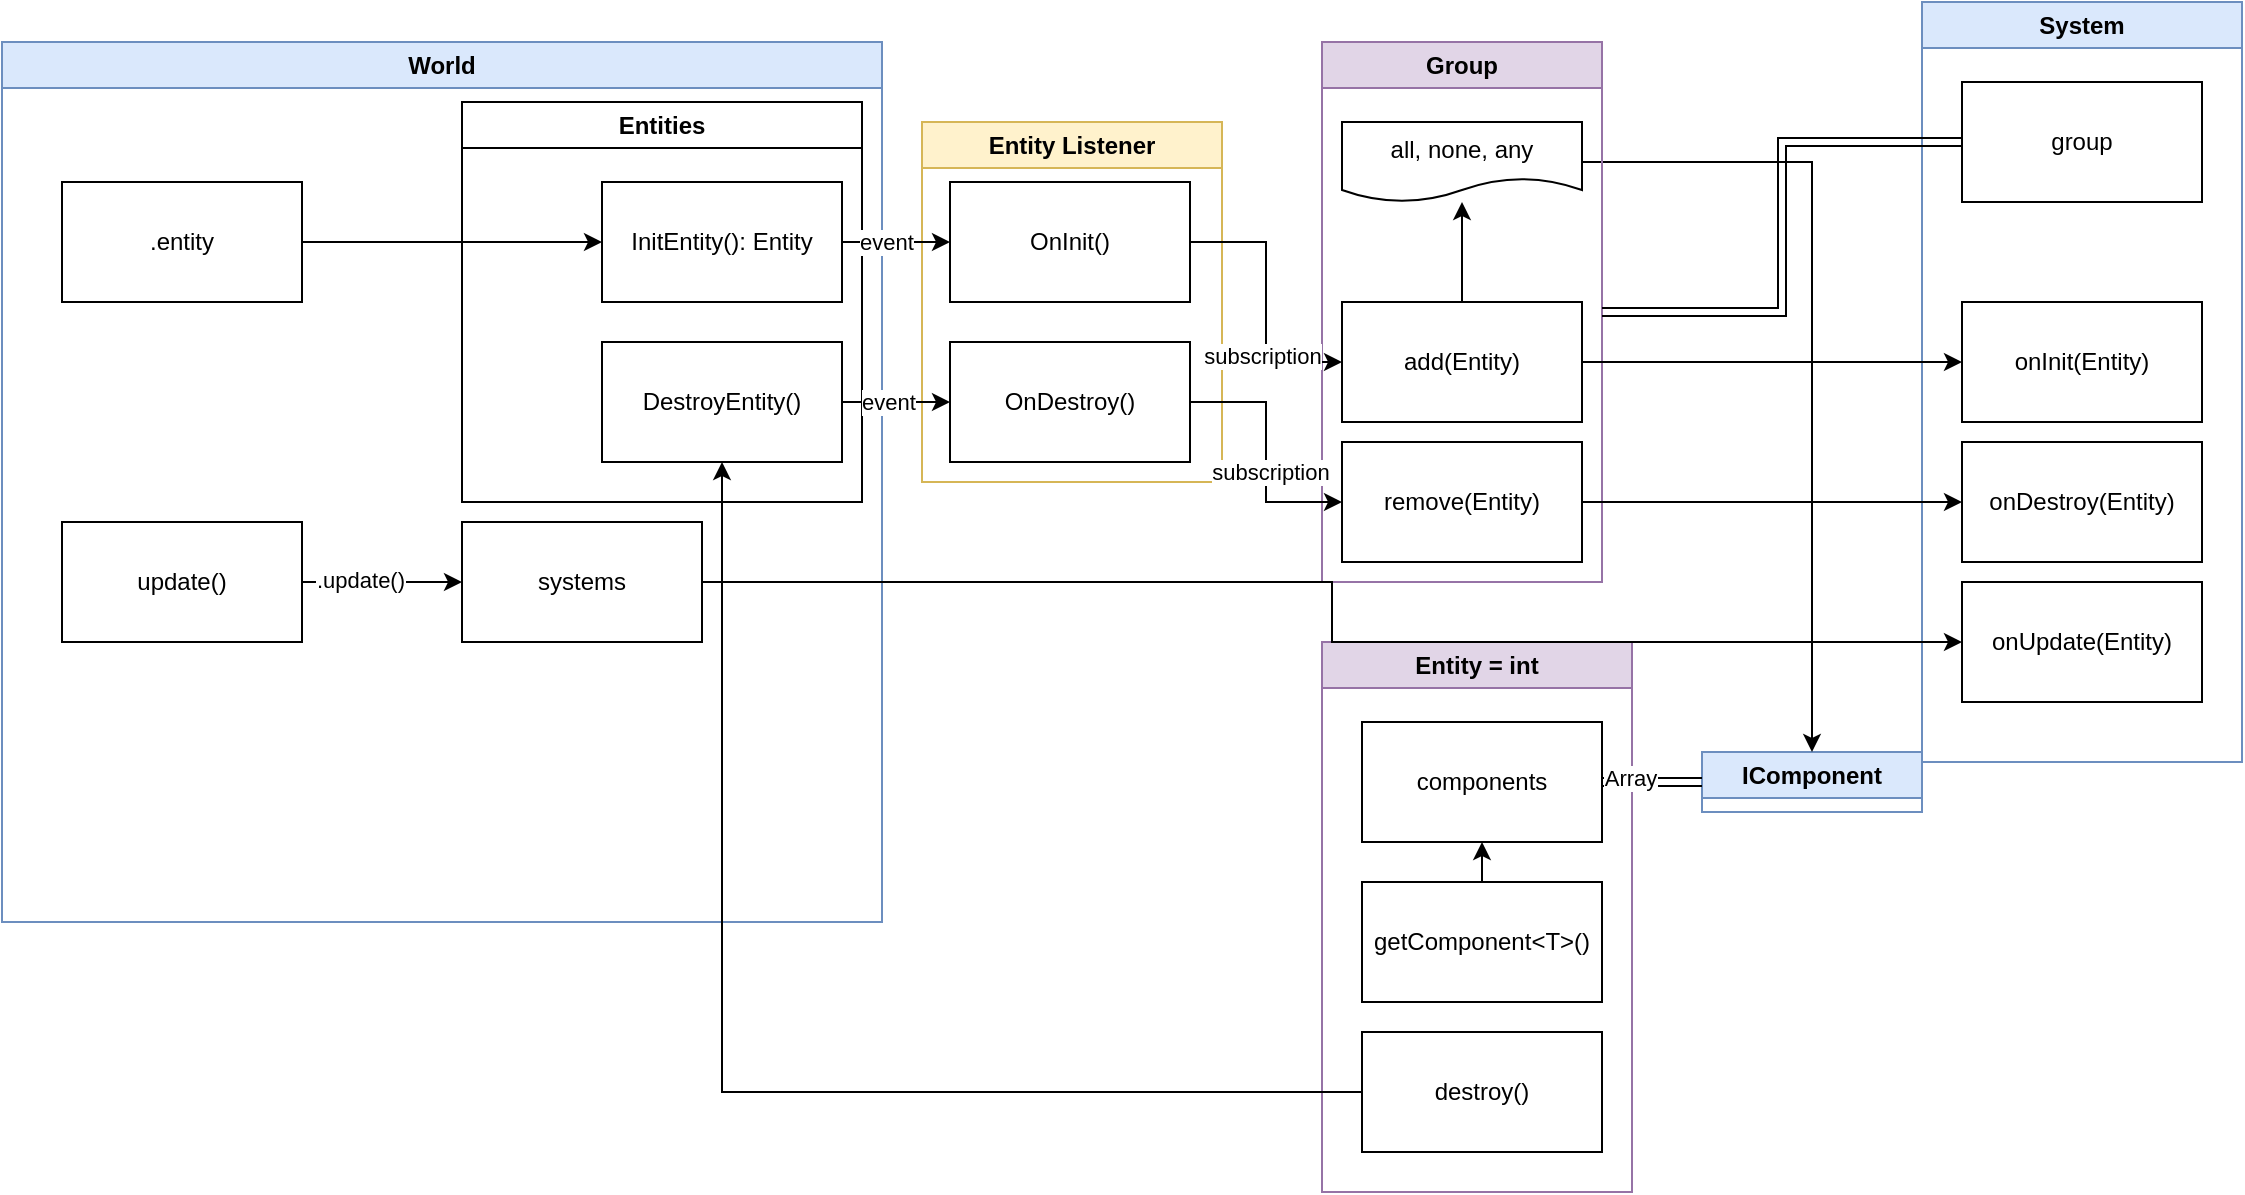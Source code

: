 <mxfile version="20.8.11" type="github">
  <diagram name="Страница 1" id="NBx043L_5w2StL78OvUL">
    <mxGraphModel dx="1877" dy="541" grid="1" gridSize="10" guides="1" tooltips="1" connect="1" arrows="1" fold="1" page="1" pageScale="1" pageWidth="827" pageHeight="1169" math="0" shadow="0">
      <root>
        <mxCell id="0" />
        <mxCell id="1" parent="0" />
        <mxCell id="bAHlhpzNJxMVu7dpJOnl-43" value="Entity Listener" style="swimlane;whiteSpace=wrap;html=1;fillColor=#fff2cc;strokeColor=#d6b656;" parent="1" vertex="1">
          <mxGeometry x="310" y="70" width="150" height="180" as="geometry">
            <mxRectangle x="300" y="440" width="120" height="30" as="alternateBounds" />
          </mxGeometry>
        </mxCell>
        <mxCell id="bAHlhpzNJxMVu7dpJOnl-44" value="OnInit()" style="whiteSpace=wrap;html=1;" parent="bAHlhpzNJxMVu7dpJOnl-43" vertex="1">
          <mxGeometry x="14" y="30" width="120" height="60" as="geometry" />
        </mxCell>
        <mxCell id="bAHlhpzNJxMVu7dpJOnl-46" value="OnDestroy()" style="whiteSpace=wrap;html=1;" parent="bAHlhpzNJxMVu7dpJOnl-43" vertex="1">
          <mxGeometry x="14" y="110" width="120" height="60" as="geometry" />
        </mxCell>
        <mxCell id="bAHlhpzNJxMVu7dpJOnl-59" value="World" style="swimlane;whiteSpace=wrap;html=1;fillColor=#dae8fc;strokeColor=#6c8ebf;" parent="1" vertex="1">
          <mxGeometry x="-150" y="30" width="440" height="440" as="geometry">
            <mxRectangle x="30" y="440" width="70" height="30" as="alternateBounds" />
          </mxGeometry>
        </mxCell>
        <mxCell id="bAHlhpzNJxMVu7dpJOnl-96" style="edgeStyle=none;rounded=0;orthogonalLoop=1;jettySize=auto;html=1;elbow=vertical;" parent="bAHlhpzNJxMVu7dpJOnl-59" source="bAHlhpzNJxMVu7dpJOnl-95" target="bAHlhpzNJxMVu7dpJOnl-60" edge="1">
          <mxGeometry relative="1" as="geometry" />
        </mxCell>
        <mxCell id="bAHlhpzNJxMVu7dpJOnl-95" value=".entity" style="whiteSpace=wrap;html=1;" parent="bAHlhpzNJxMVu7dpJOnl-59" vertex="1">
          <mxGeometry x="30" y="70" width="120" height="60" as="geometry" />
        </mxCell>
        <mxCell id="bAHlhpzNJxMVu7dpJOnl-101" value="Entities" style="swimlane;whiteSpace=wrap;html=1;startSize=23;" parent="bAHlhpzNJxMVu7dpJOnl-59" vertex="1">
          <mxGeometry x="230" y="30" width="200" height="200" as="geometry" />
        </mxCell>
        <mxCell id="bAHlhpzNJxMVu7dpJOnl-64" value="DestroyEntity()" style="whiteSpace=wrap;html=1;" parent="bAHlhpzNJxMVu7dpJOnl-101" vertex="1">
          <mxGeometry x="70" y="120" width="120" height="60" as="geometry" />
        </mxCell>
        <mxCell id="bAHlhpzNJxMVu7dpJOnl-60" value="InitEntity(): Entity" style="whiteSpace=wrap;html=1;" parent="bAHlhpzNJxMVu7dpJOnl-101" vertex="1">
          <mxGeometry x="70" y="40" width="120" height="60" as="geometry" />
        </mxCell>
        <mxCell id="bAHlhpzNJxMVu7dpJOnl-114" style="edgeStyle=orthogonalEdgeStyle;rounded=0;orthogonalLoop=1;jettySize=auto;html=1;" parent="bAHlhpzNJxMVu7dpJOnl-59" source="bAHlhpzNJxMVu7dpJOnl-111" target="bAHlhpzNJxMVu7dpJOnl-113" edge="1">
          <mxGeometry relative="1" as="geometry" />
        </mxCell>
        <mxCell id="bAHlhpzNJxMVu7dpJOnl-117" value=".update()" style="edgeLabel;html=1;align=center;verticalAlign=middle;resizable=0;points=[];" parent="bAHlhpzNJxMVu7dpJOnl-114" vertex="1" connectable="0">
          <mxGeometry x="-0.286" y="1" relative="1" as="geometry">
            <mxPoint as="offset" />
          </mxGeometry>
        </mxCell>
        <mxCell id="bAHlhpzNJxMVu7dpJOnl-111" value="update()" style="whiteSpace=wrap;html=1;" parent="bAHlhpzNJxMVu7dpJOnl-59" vertex="1">
          <mxGeometry x="30" y="240" width="120" height="60" as="geometry" />
        </mxCell>
        <mxCell id="bAHlhpzNJxMVu7dpJOnl-113" value="systems" style="whiteSpace=wrap;html=1;" parent="bAHlhpzNJxMVu7dpJOnl-59" vertex="1">
          <mxGeometry x="230" y="240" width="120" height="60" as="geometry" />
        </mxCell>
        <mxCell id="bAHlhpzNJxMVu7dpJOnl-61" style="edgeStyle=none;rounded=0;orthogonalLoop=1;jettySize=auto;html=1;entryX=0;entryY=0.5;entryDx=0;entryDy=0;elbow=vertical;" parent="1" source="bAHlhpzNJxMVu7dpJOnl-60" target="bAHlhpzNJxMVu7dpJOnl-44" edge="1">
          <mxGeometry relative="1" as="geometry" />
        </mxCell>
        <mxCell id="bAHlhpzNJxMVu7dpJOnl-63" value="event" style="edgeLabel;html=1;align=center;verticalAlign=middle;resizable=0;points=[];" parent="bAHlhpzNJxMVu7dpJOnl-61" vertex="1" connectable="0">
          <mxGeometry x="0.123" relative="1" as="geometry">
            <mxPoint x="-9" as="offset" />
          </mxGeometry>
        </mxCell>
        <mxCell id="bAHlhpzNJxMVu7dpJOnl-65" style="edgeStyle=none;rounded=0;orthogonalLoop=1;jettySize=auto;html=1;entryX=0;entryY=0.5;entryDx=0;entryDy=0;elbow=vertical;" parent="1" source="bAHlhpzNJxMVu7dpJOnl-64" target="bAHlhpzNJxMVu7dpJOnl-46" edge="1">
          <mxGeometry relative="1" as="geometry" />
        </mxCell>
        <mxCell id="bAHlhpzNJxMVu7dpJOnl-66" value="event" style="edgeLabel;html=1;align=center;verticalAlign=middle;resizable=0;points=[];" parent="bAHlhpzNJxMVu7dpJOnl-65" vertex="1" connectable="0">
          <mxGeometry x="0.284" y="-2" relative="1" as="geometry">
            <mxPoint x="-12" y="-2" as="offset" />
          </mxGeometry>
        </mxCell>
        <mxCell id="bAHlhpzNJxMVu7dpJOnl-68" value="System" style="swimlane;whiteSpace=wrap;html=1;fillColor=#dae8fc;strokeColor=#6c8ebf;" parent="1" vertex="1">
          <mxGeometry x="810" y="10" width="160" height="380" as="geometry">
            <mxRectangle x="470" y="440" width="90" height="30" as="alternateBounds" />
          </mxGeometry>
        </mxCell>
        <mxCell id="bAHlhpzNJxMVu7dpJOnl-120" value="group" style="whiteSpace=wrap;html=1;" parent="bAHlhpzNJxMVu7dpJOnl-68" vertex="1">
          <mxGeometry x="20" y="40" width="120" height="60" as="geometry" />
        </mxCell>
        <mxCell id="bAHlhpzNJxMVu7dpJOnl-134" value="onInit(Entity)" style="whiteSpace=wrap;html=1;" parent="bAHlhpzNJxMVu7dpJOnl-68" vertex="1">
          <mxGeometry x="20" y="150" width="120" height="60" as="geometry" />
        </mxCell>
        <mxCell id="bAHlhpzNJxMVu7dpJOnl-85" value="onUpdate(Entity)" style="whiteSpace=wrap;html=1;" parent="bAHlhpzNJxMVu7dpJOnl-68" vertex="1">
          <mxGeometry x="20" y="290" width="120" height="60" as="geometry" />
        </mxCell>
        <mxCell id="bAHlhpzNJxMVu7dpJOnl-135" value="onDestroy(Entity)" style="whiteSpace=wrap;html=1;" parent="bAHlhpzNJxMVu7dpJOnl-68" vertex="1">
          <mxGeometry x="20" y="220" width="120" height="60" as="geometry" />
        </mxCell>
        <mxCell id="bAHlhpzNJxMVu7dpJOnl-87" value="Entity = int" style="swimlane;whiteSpace=wrap;html=1;startSize=23;fillColor=#e1d5e7;strokeColor=#9673a6;" parent="1" vertex="1">
          <mxGeometry x="510" y="330" width="155" height="275" as="geometry" />
        </mxCell>
        <mxCell id="bAHlhpzNJxMVu7dpJOnl-89" value="components" style="whiteSpace=wrap;html=1;" parent="bAHlhpzNJxMVu7dpJOnl-87" vertex="1">
          <mxGeometry x="20" y="40" width="120" height="60" as="geometry" />
        </mxCell>
        <mxCell id="bAHlhpzNJxMVu7dpJOnl-94" style="edgeStyle=none;rounded=0;orthogonalLoop=1;jettySize=auto;html=1;entryX=0.5;entryY=1;entryDx=0;entryDy=0;elbow=vertical;" parent="bAHlhpzNJxMVu7dpJOnl-87" source="bAHlhpzNJxMVu7dpJOnl-93" target="bAHlhpzNJxMVu7dpJOnl-89" edge="1">
          <mxGeometry relative="1" as="geometry" />
        </mxCell>
        <mxCell id="bAHlhpzNJxMVu7dpJOnl-93" value="getComponent&amp;lt;T&amp;gt;()" style="whiteSpace=wrap;html=1;" parent="bAHlhpzNJxMVu7dpJOnl-87" vertex="1">
          <mxGeometry x="20" y="120" width="120" height="60" as="geometry" />
        </mxCell>
        <mxCell id="bAHlhpzNJxMVu7dpJOnl-104" value="destroy()" style="whiteSpace=wrap;html=1;" parent="bAHlhpzNJxMVu7dpJOnl-87" vertex="1">
          <mxGeometry x="20" y="195" width="120" height="60" as="geometry" />
        </mxCell>
        <mxCell id="bAHlhpzNJxMVu7dpJOnl-88" value="IComponent" style="swimlane;whiteSpace=wrap;html=1;fillColor=#dae8fc;strokeColor=#6c8ebf;" parent="1" vertex="1" collapsed="1">
          <mxGeometry x="700" y="385" width="110" height="30" as="geometry">
            <mxRectangle x="340" y="430" width="200" height="200" as="alternateBounds" />
          </mxGeometry>
        </mxCell>
        <mxCell id="bAHlhpzNJxMVu7dpJOnl-91" style="edgeStyle=orthogonalEdgeStyle;rounded=0;orthogonalLoop=1;jettySize=auto;html=1;entryX=0;entryY=0.5;entryDx=0;entryDy=0;elbow=vertical;shape=link;exitX=1;exitY=0.5;exitDx=0;exitDy=0;" parent="1" source="bAHlhpzNJxMVu7dpJOnl-89" target="bAHlhpzNJxMVu7dpJOnl-88" edge="1">
          <mxGeometry relative="1" as="geometry" />
        </mxCell>
        <mxCell id="bAHlhpzNJxMVu7dpJOnl-92" value="Array" style="edgeLabel;html=1;align=center;verticalAlign=middle;resizable=0;points=[];" parent="bAHlhpzNJxMVu7dpJOnl-91" vertex="1" connectable="0">
          <mxGeometry x="0.088" y="-2" relative="1" as="geometry">
            <mxPoint x="-13" y="-4" as="offset" />
          </mxGeometry>
        </mxCell>
        <mxCell id="bAHlhpzNJxMVu7dpJOnl-98" style="edgeStyle=orthogonalEdgeStyle;rounded=0;orthogonalLoop=1;jettySize=auto;html=1;entryX=0.5;entryY=0;entryDx=0;entryDy=0;elbow=vertical;" parent="1" source="bAHlhpzNJxMVu7dpJOnl-74" target="bAHlhpzNJxMVu7dpJOnl-88" edge="1">
          <mxGeometry relative="1" as="geometry" />
        </mxCell>
        <mxCell id="bAHlhpzNJxMVu7dpJOnl-107" style="rounded=0;orthogonalLoop=1;jettySize=auto;html=1;entryX=0.5;entryY=1;entryDx=0;entryDy=0;edgeStyle=orthogonalEdgeStyle;" parent="1" source="bAHlhpzNJxMVu7dpJOnl-104" target="bAHlhpzNJxMVu7dpJOnl-64" edge="1">
          <mxGeometry relative="1" as="geometry" />
        </mxCell>
        <mxCell id="bAHlhpzNJxMVu7dpJOnl-72" value="Group" style="swimlane;whiteSpace=wrap;html=1;startSize=23;fillColor=#e1d5e7;strokeColor=#9673a6;" parent="1" vertex="1">
          <mxGeometry x="510" y="30" width="140" height="270" as="geometry">
            <mxRectangle x="10" y="30" width="80" height="30" as="alternateBounds" />
          </mxGeometry>
        </mxCell>
        <mxCell id="bAHlhpzNJxMVu7dpJOnl-74" value="all, none, any" style="shape=document;whiteSpace=wrap;html=1;boundedLbl=1;" parent="bAHlhpzNJxMVu7dpJOnl-72" vertex="1">
          <mxGeometry x="10" y="40" width="120" height="40" as="geometry" />
        </mxCell>
        <mxCell id="bAHlhpzNJxMVu7dpJOnl-99" style="edgeStyle=none;rounded=0;orthogonalLoop=1;jettySize=auto;html=1;elbow=vertical;" parent="bAHlhpzNJxMVu7dpJOnl-72" source="bAHlhpzNJxMVu7dpJOnl-76" target="bAHlhpzNJxMVu7dpJOnl-74" edge="1">
          <mxGeometry relative="1" as="geometry" />
        </mxCell>
        <mxCell id="bAHlhpzNJxMVu7dpJOnl-76" value="add(Entity)" style="whiteSpace=wrap;html=1;" parent="bAHlhpzNJxMVu7dpJOnl-72" vertex="1">
          <mxGeometry x="10" y="130" width="120" height="60" as="geometry" />
        </mxCell>
        <mxCell id="bAHlhpzNJxMVu7dpJOnl-77" value="remove(Entity)" style="whiteSpace=wrap;html=1;" parent="bAHlhpzNJxMVu7dpJOnl-72" vertex="1">
          <mxGeometry x="10" y="200" width="120" height="60" as="geometry" />
        </mxCell>
        <mxCell id="bAHlhpzNJxMVu7dpJOnl-78" style="edgeStyle=orthogonalEdgeStyle;rounded=0;orthogonalLoop=1;jettySize=auto;html=1;entryX=0;entryY=0.5;entryDx=0;entryDy=0;elbow=vertical;" parent="1" source="bAHlhpzNJxMVu7dpJOnl-44" target="bAHlhpzNJxMVu7dpJOnl-76" edge="1">
          <mxGeometry relative="1" as="geometry" />
        </mxCell>
        <mxCell id="bAHlhpzNJxMVu7dpJOnl-80" value="subscription" style="edgeLabel;html=1;align=center;verticalAlign=middle;resizable=0;points=[];" parent="bAHlhpzNJxMVu7dpJOnl-78" vertex="1" connectable="0">
          <mxGeometry x="0.391" y="-2" relative="1" as="geometry">
            <mxPoint as="offset" />
          </mxGeometry>
        </mxCell>
        <mxCell id="bAHlhpzNJxMVu7dpJOnl-79" style="edgeStyle=orthogonalEdgeStyle;rounded=0;orthogonalLoop=1;jettySize=auto;html=1;entryX=0;entryY=0.5;entryDx=0;entryDy=0;elbow=vertical;" parent="1" source="bAHlhpzNJxMVu7dpJOnl-46" target="bAHlhpzNJxMVu7dpJOnl-77" edge="1">
          <mxGeometry relative="1" as="geometry" />
        </mxCell>
        <mxCell id="bAHlhpzNJxMVu7dpJOnl-81" value="subscription" style="edgeLabel;html=1;align=center;verticalAlign=middle;resizable=0;points=[];" parent="bAHlhpzNJxMVu7dpJOnl-79" vertex="1" connectable="0">
          <mxGeometry x="0.16" y="2" relative="1" as="geometry">
            <mxPoint as="offset" />
          </mxGeometry>
        </mxCell>
        <mxCell id="bAHlhpzNJxMVu7dpJOnl-121" style="edgeStyle=orthogonalEdgeStyle;rounded=0;orthogonalLoop=1;jettySize=auto;html=1;entryX=1;entryY=0.5;entryDx=0;entryDy=0;shape=link;" parent="1" source="bAHlhpzNJxMVu7dpJOnl-120" target="bAHlhpzNJxMVu7dpJOnl-72" edge="1">
          <mxGeometry relative="1" as="geometry" />
        </mxCell>
        <mxCell id="bAHlhpzNJxMVu7dpJOnl-137" style="edgeStyle=orthogonalEdgeStyle;rounded=0;orthogonalLoop=1;jettySize=auto;html=1;entryX=0;entryY=0.5;entryDx=0;entryDy=0;" parent="1" source="bAHlhpzNJxMVu7dpJOnl-113" target="bAHlhpzNJxMVu7dpJOnl-85" edge="1">
          <mxGeometry relative="1" as="geometry" />
        </mxCell>
        <mxCell id="bAHlhpzNJxMVu7dpJOnl-138" style="edgeStyle=orthogonalEdgeStyle;rounded=0;orthogonalLoop=1;jettySize=auto;html=1;entryX=0;entryY=0.5;entryDx=0;entryDy=0;" parent="1" source="bAHlhpzNJxMVu7dpJOnl-76" target="bAHlhpzNJxMVu7dpJOnl-134" edge="1">
          <mxGeometry relative="1" as="geometry" />
        </mxCell>
        <mxCell id="bAHlhpzNJxMVu7dpJOnl-139" style="edgeStyle=orthogonalEdgeStyle;rounded=0;orthogonalLoop=1;jettySize=auto;html=1;entryX=0;entryY=0.5;entryDx=0;entryDy=0;" parent="1" source="bAHlhpzNJxMVu7dpJOnl-77" target="bAHlhpzNJxMVu7dpJOnl-135" edge="1">
          <mxGeometry relative="1" as="geometry" />
        </mxCell>
      </root>
    </mxGraphModel>
  </diagram>
</mxfile>

